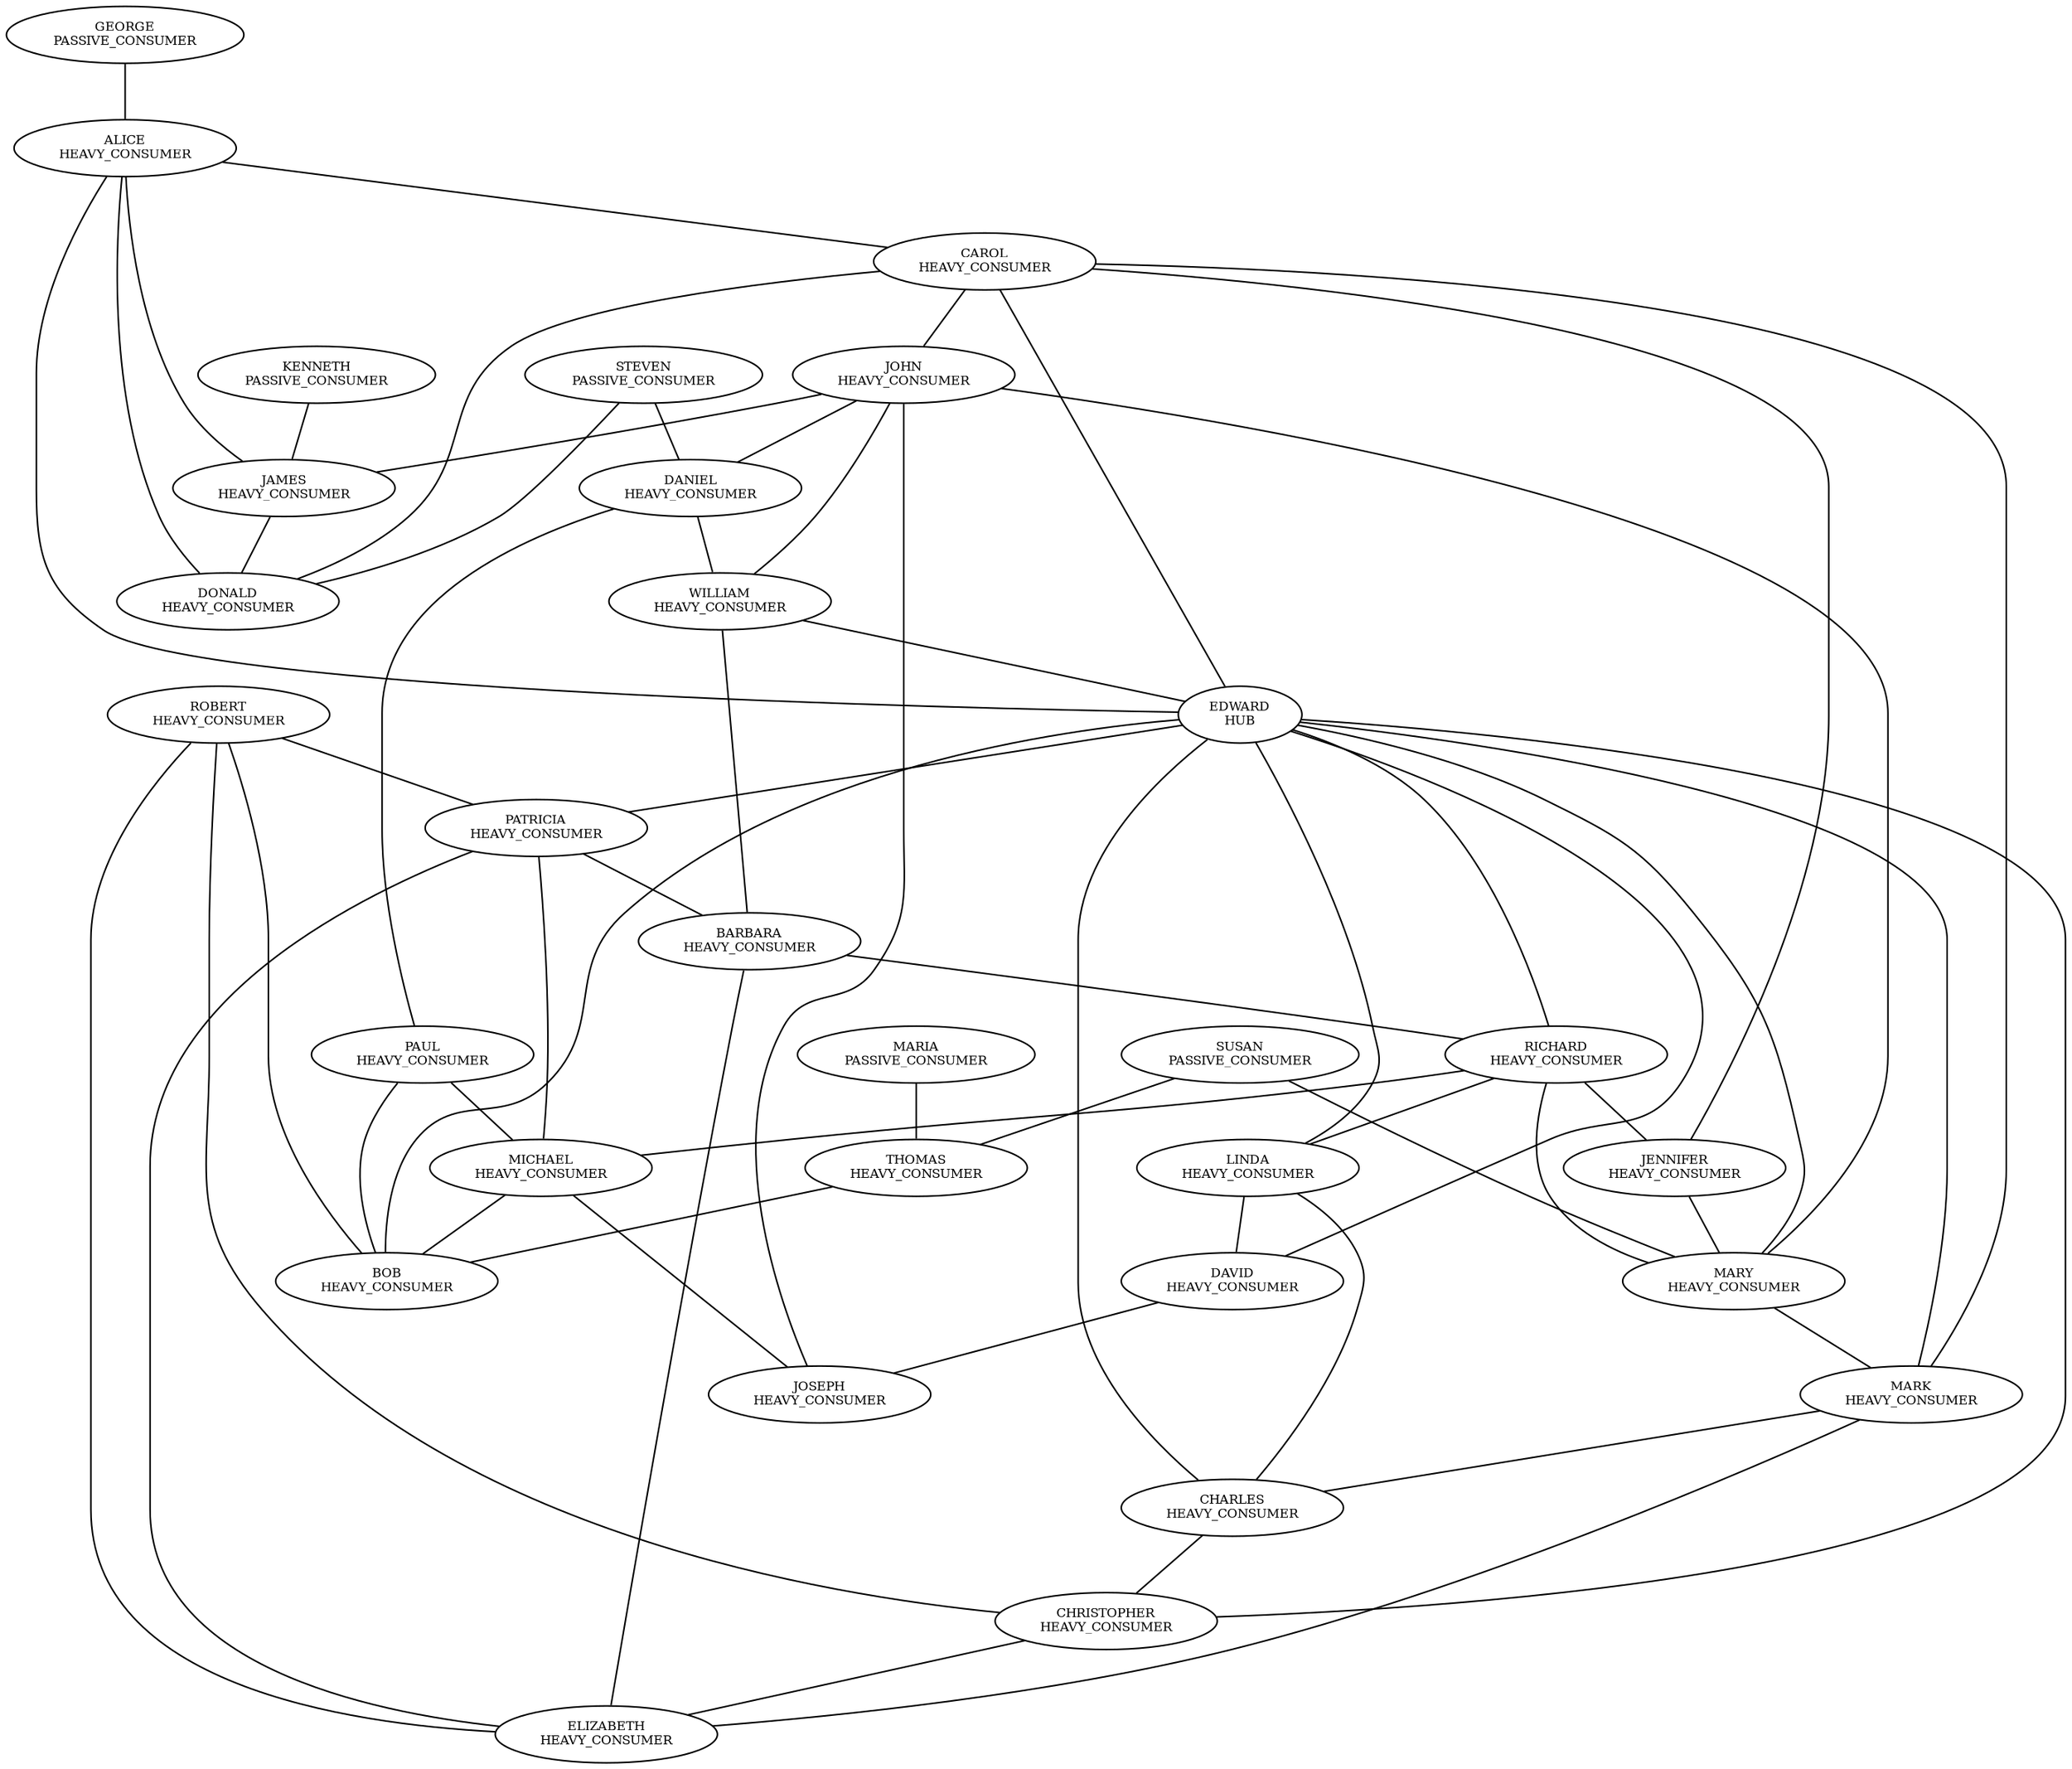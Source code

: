 // Template
graph {
	overlap=false splines=true
	"0x0629AD512E" [label="ALICE
HEAVY_CONSUMER" fontsize=8]
	"0x0A936D5F6E" [label="BOB
HEAVY_CONSUMER" fontsize=8]
	"0xA9F8DEA811" [label="CAROL
HEAVY_CONSUMER" fontsize=8]
	"0x04947FA9E1" [label="JAMES
HEAVY_CONSUMER" fontsize=8]
	"0x733CC31B32" [label="JOHN
HEAVY_CONSUMER" fontsize=8]
	"0xB691CC18D1" [label="ROBERT
HEAVY_CONSUMER" fontsize=8]
	"0xCC67D28E59" [label="MICHAEL
HEAVY_CONSUMER" fontsize=8]
	"0xCB7EDB0344" [label="MARY
HEAVY_CONSUMER" fontsize=8]
	"0x3781DEF0EA" [label="WILLIAM
HEAVY_CONSUMER" fontsize=8]
	"0xA6BE8493D0" [label="DAVID
HEAVY_CONSUMER" fontsize=8]
	"0x5CE2016D7A" [label="RICHARD
HEAVY_CONSUMER" fontsize=8]
	"0xB14BA8F7EA" [label="CHARLES
HEAVY_CONSUMER" fontsize=8]
	"0xEB940707E5" [label="JOSEPH
HEAVY_CONSUMER" fontsize=8]
	"0x4F11722E16" [label="THOMAS
HEAVY_CONSUMER" fontsize=8]
	"0xD81D7A7967" [label="PATRICIA
HEAVY_CONSUMER" fontsize=8]
	"0x950043C4F3" [label="CHRISTOPHER
HEAVY_CONSUMER" fontsize=8]
	"0xCA42457BD9" [label="LINDA
HEAVY_CONSUMER" fontsize=8]
	"0xBB084BF3EA" [label="BARBARA
HEAVY_CONSUMER" fontsize=8]
	"0xBFC5DA6BBC" [label="DANIEL
HEAVY_CONSUMER" fontsize=8]
	"0x4DC8F51C4F" [label="PAUL
HEAVY_CONSUMER" fontsize=8]
	"0x4C7C98282A" [label="MARK
HEAVY_CONSUMER" fontsize=8]
	"0x693D74AE66" [label="ELIZABETH
HEAVY_CONSUMER" fontsize=8]
	"0x67977A1BAC" [label="DONALD
HEAVY_CONSUMER" fontsize=8]
	"0x4846206837" [label="JENNIFER
HEAVY_CONSUMER" fontsize=8]
	"0x473595B24B" [label="GEORGE
PASSIVE_CONSUMER" fontsize=8]
	"0x03F7D6F425" [label="MARIA
PASSIVE_CONSUMER" fontsize=8]
	"0x50E3FE6CA0" [label="KENNETH
PASSIVE_CONSUMER" fontsize=8]
	"0x444CE63E72" [label="SUSAN
PASSIVE_CONSUMER" fontsize=8]
	"0x2D777C918D" [label="STEVEN
PASSIVE_CONSUMER" fontsize=8]
	"0x13871360E0" [label="EDWARD
HUB" fontsize=8]
	"0xBB084BF3EA" -- "0x3781DEF0EA"
	"0xB14BA8F7EA" -- "0x950043C4F3"
	"0x13871360E0" -- "0xA6BE8493D0"
	"0x2D777C918D" -- "0x67977A1BAC"
	"0x13871360E0" -- "0xCA42457BD9"
	"0xCB7EDB0344" -- "0x13871360E0"
	"0xD81D7A7967" -- "0xBB084BF3EA"
	"0xA6BE8493D0" -- "0xEB940707E5"
	"0xBB084BF3EA" -- "0x693D74AE66"
	"0x03F7D6F425" -- "0x4F11722E16"
	"0x4846206837" -- "0xCB7EDB0344"
	"0x13871360E0" -- "0xA9F8DEA811"
	"0xCA42457BD9" -- "0xB14BA8F7EA"
	"0xEB940707E5" -- "0x733CC31B32"
	"0x473595B24B" -- "0x0629AD512E"
	"0x733CC31B32" -- "0xBFC5DA6BBC"
	"0xB14BA8F7EA" -- "0x13871360E0"
	"0xA9F8DEA811" -- "0x4C7C98282A"
	"0x950043C4F3" -- "0x693D74AE66"
	"0x2D777C918D" -- "0xBFC5DA6BBC"
	"0xCB7EDB0344" -- "0x4C7C98282A"
	"0xCC67D28E59" -- "0x0A936D5F6E"
	"0xCC67D28E59" -- "0xEB940707E5"
	"0x4DC8F51C4F" -- "0xCC67D28E59"
	"0x50E3FE6CA0" -- "0x04947FA9E1"
	"0xB691CC18D1" -- "0x950043C4F3"
	"0x444CE63E72" -- "0x4F11722E16"
	"0x4C7C98282A" -- "0x693D74AE66"
	"0x5CE2016D7A" -- "0x13871360E0"
	"0x04947FA9E1" -- "0x67977A1BAC"
	"0x67977A1BAC" -- "0xA9F8DEA811"
	"0x5CE2016D7A" -- "0xCC67D28E59"
	"0xD81D7A7967" -- "0xCC67D28E59"
	"0xB691CC18D1" -- "0x693D74AE66"
	"0x67977A1BAC" -- "0x0629AD512E"
	"0xD81D7A7967" -- "0x693D74AE66"
	"0xA9F8DEA811" -- "0x733CC31B32"
	"0xA9F8DEA811" -- "0x4846206837"
	"0x733CC31B32" -- "0x04947FA9E1"
	"0xCB7EDB0344" -- "0x5CE2016D7A"
	"0x0629AD512E" -- "0x13871360E0"
	"0xB691CC18D1" -- "0xD81D7A7967"
	"0xBFC5DA6BBC" -- "0x3781DEF0EA"
	"0x444CE63E72" -- "0xCB7EDB0344"
	"0x5CE2016D7A" -- "0x4846206837"
	"0x13871360E0" -- "0x0A936D5F6E"
	"0xBFC5DA6BBC" -- "0x4DC8F51C4F"
	"0xCB7EDB0344" -- "0x733CC31B32"
	"0x4DC8F51C4F" -- "0x0A936D5F6E"
	"0x4C7C98282A" -- "0xB14BA8F7EA"
	"0x0629AD512E" -- "0x04947FA9E1"
	"0x3781DEF0EA" -- "0x733CC31B32"
	"0x13871360E0" -- "0x4C7C98282A"
	"0x0629AD512E" -- "0xA9F8DEA811"
	"0xB691CC18D1" -- "0x0A936D5F6E"
	"0x4F11722E16" -- "0x0A936D5F6E"
	"0x5CE2016D7A" -- "0xCA42457BD9"
	"0xCA42457BD9" -- "0xA6BE8493D0"
	"0x3781DEF0EA" -- "0x13871360E0"
	"0x13871360E0" -- "0xD81D7A7967"
	"0x13871360E0" -- "0x950043C4F3"
	"0xBB084BF3EA" -- "0x5CE2016D7A"
}

